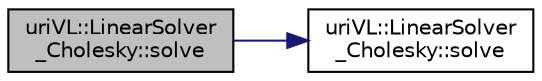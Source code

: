 digraph "uriVL::LinearSolver_Cholesky::solve"
{
  edge [fontname="Helvetica",fontsize="10",labelfontname="Helvetica",labelfontsize="10"];
  node [fontname="Helvetica",fontsize="10",shape=record];
  rankdir="LR";
  Node1 [label="uriVL::LinearSolver\l_Cholesky::solve",height=0.2,width=0.4,color="black", fillcolor="grey75", style="filled", fontcolor="black"];
  Node1 -> Node2 [color="midnightblue",fontsize="10",style="solid",fontname="Helvetica"];
  Node2 [label="uriVL::LinearSolver\l_Cholesky::solve",height=0.2,width=0.4,color="black", fillcolor="white", style="filled",URL="$classuriVL_1_1LinearSolver__Cholesky.html#a19521b69c4c73d96ed4afedb54a204aa",tooltip="Solves the SLE for the matrix assigned through the constructor or through a call to setMatrix and the..."];
}

